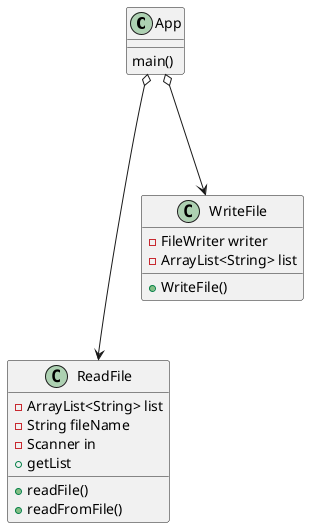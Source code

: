 @startuml
'https://plantuml.com/class-diagram

class App {
    main()
}
class ReadFile {
    -ArrayList<String> list
    - String fileName
    - Scanner in
    +readFile()
    +readFromFile()
    +getList
}
class WriteFile {
    - FileWriter writer
    -ArrayList<String> list
    +WriteFile()


}

App o----> ReadFile
App o---> WriteFile

@enduml